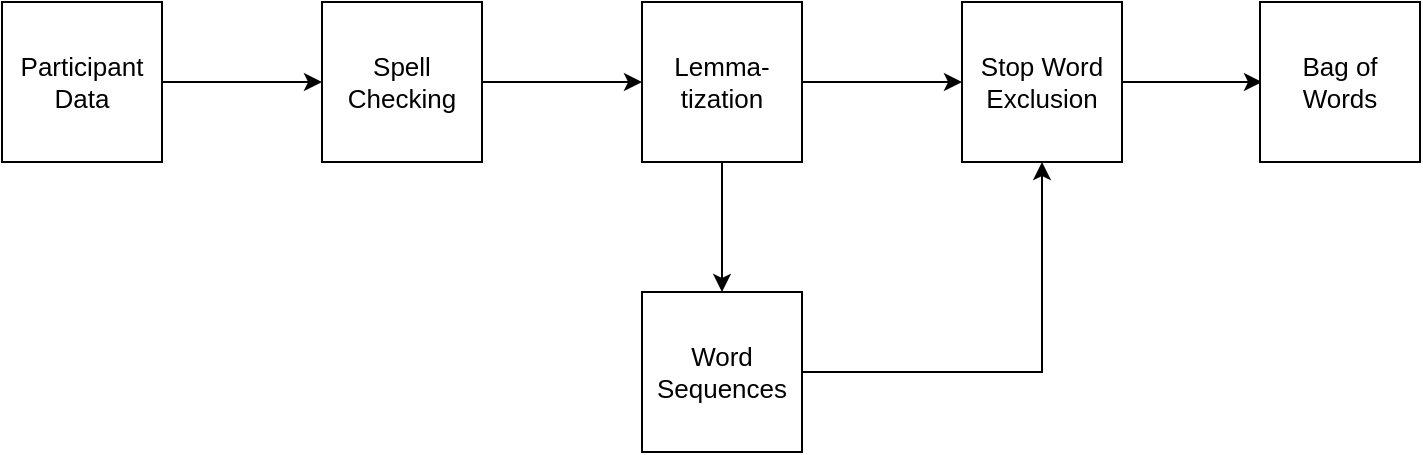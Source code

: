 <mxfile version="10.6.7" type="device"><diagram id="32_GQlzeW8XHUM8Zlquk" name="Page-1"><mxGraphModel dx="918" dy="608" grid="0" gridSize="10" guides="1" tooltips="1" connect="1" arrows="1" fold="1" page="1" pageScale="1" pageWidth="826" pageHeight="1169" math="0" shadow="0"><root><mxCell id="0"/><mxCell id="1" parent="0"/><mxCell id="eVydcubk55FluCHubtKg-3" value="" style="edgeStyle=orthogonalEdgeStyle;rounded=0;orthogonalLoop=1;jettySize=auto;html=1;fontFamily=Helvetica;fontSize=13;" parent="1" source="eVydcubk55FluCHubtKg-1" target="eVydcubk55FluCHubtKg-2" edge="1"><mxGeometry relative="1" as="geometry"/></mxCell><mxCell id="eVydcubk55FluCHubtKg-1" value="&lt;div style=&quot;font-size: 13px;&quot;&gt;Participant&lt;/div&gt;&lt;div style=&quot;font-size: 13px;&quot;&gt;Data&lt;br style=&quot;font-size: 13px;&quot;&gt;&lt;/div&gt;" style="whiteSpace=wrap;html=1;aspect=fixed;fontFamily=Helvetica;fontSize=13;" parent="1" vertex="1"><mxGeometry x="40" y="170" width="80" height="80" as="geometry"/></mxCell><mxCell id="eVydcubk55FluCHubtKg-5" value="" style="edgeStyle=orthogonalEdgeStyle;rounded=0;orthogonalLoop=1;jettySize=auto;html=1;fontFamily=Helvetica;fontSize=13;" parent="1" source="eVydcubk55FluCHubtKg-2" target="eVydcubk55FluCHubtKg-4" edge="1"><mxGeometry relative="1" as="geometry"/></mxCell><mxCell id="eVydcubk55FluCHubtKg-2" value="&lt;div style=&quot;font-size: 13px;&quot;&gt;Spell&lt;/div&gt;&lt;div style=&quot;font-size: 13px;&quot;&gt;Checking&lt;br style=&quot;font-size: 13px;&quot;&gt;&lt;/div&gt;" style="whiteSpace=wrap;html=1;aspect=fixed;fontFamily=Helvetica;fontSize=13;" parent="1" vertex="1"><mxGeometry x="200" y="170" width="80" height="80" as="geometry"/></mxCell><mxCell id="eVydcubk55FluCHubtKg-17" value="" style="edgeStyle=orthogonalEdgeStyle;rounded=0;orthogonalLoop=1;jettySize=auto;html=1;fontFamily=Helvetica;fontSize=13;" parent="1" source="eVydcubk55FluCHubtKg-4" target="eVydcubk55FluCHubtKg-16" edge="1"><mxGeometry relative="1" as="geometry"/></mxCell><mxCell id="pvkLcOoI-do71DxqwrlN-1" value="" style="edgeStyle=orthogonalEdgeStyle;rounded=0;orthogonalLoop=1;jettySize=auto;html=1;fontFamily=Helvetica;fontSize=13;" edge="1" parent="1" source="eVydcubk55FluCHubtKg-4" target="eVydcubk55FluCHubtKg-14"><mxGeometry relative="1" as="geometry"/></mxCell><mxCell id="eVydcubk55FluCHubtKg-4" value="&lt;div&gt;Lemma-&lt;/div&gt;&lt;div&gt;tization&lt;br&gt;&lt;/div&gt;" style="whiteSpace=wrap;html=1;aspect=fixed;fontFamily=Helvetica;fontSize=13;" parent="1" vertex="1"><mxGeometry x="360" y="170" width="80" height="80" as="geometry"/></mxCell><mxCell id="eVydcubk55FluCHubtKg-18" value="" style="edgeStyle=orthogonalEdgeStyle;rounded=0;orthogonalLoop=1;jettySize=auto;html=1;fontFamily=Helvetica;fontSize=13;" parent="1" source="eVydcubk55FluCHubtKg-16" edge="1"><mxGeometry relative="1" as="geometry"><mxPoint x="670" y="210" as="targetPoint"/></mxGeometry></mxCell><mxCell id="eVydcubk55FluCHubtKg-16" value="&lt;div style=&quot;font-size: 13px;&quot;&gt;Stop Word&lt;br style=&quot;font-size: 13px;&quot;&gt;&lt;/div&gt;&lt;div style=&quot;font-size: 13px;&quot;&gt;Exclusion&lt;/div&gt;" style="whiteSpace=wrap;html=1;aspect=fixed;fontFamily=Helvetica;fontSize=13;" parent="1" vertex="1"><mxGeometry x="520" y="170" width="80" height="80" as="geometry"/></mxCell><mxCell id="eVydcubk55FluCHubtKg-12" value="" style="edgeStyle=orthogonalEdgeStyle;rounded=0;orthogonalLoop=1;jettySize=auto;html=1;fontFamily=Helvetica;fontSize=13;" parent="1" target="eVydcubk55FluCHubtKg-11" edge="1"><mxGeometry relative="1" as="geometry"><mxPoint x="710" y="250" as="sourcePoint"/></mxGeometry></mxCell><mxCell id="eVydcubk55FluCHubtKg-11" value="Bag of Words" style="whiteSpace=wrap;html=1;aspect=fixed;fontFamily=Helvetica;fontSize=13;" parent="1" vertex="1"><mxGeometry x="669" y="170" width="80" height="80" as="geometry"/></mxCell><mxCell id="pvkLcOoI-do71DxqwrlN-5" style="edgeStyle=orthogonalEdgeStyle;rounded=0;orthogonalLoop=1;jettySize=auto;html=1;exitX=1;exitY=0.5;exitDx=0;exitDy=0;entryX=0.5;entryY=1;entryDx=0;entryDy=0;fontFamily=Helvetica;fontSize=13;" edge="1" parent="1" source="eVydcubk55FluCHubtKg-14" target="eVydcubk55FluCHubtKg-16"><mxGeometry relative="1" as="geometry"/></mxCell><mxCell id="eVydcubk55FluCHubtKg-14" value="&lt;div style=&quot;font-size: 13px;&quot;&gt;Word&lt;/div&gt;&lt;div style=&quot;font-size: 13px;&quot;&gt;Sequences&lt;br style=&quot;font-size: 13px;&quot;&gt;&lt;/div&gt;" style="whiteSpace=wrap;html=1;aspect=fixed;fontFamily=Helvetica;fontSize=13;" parent="1" vertex="1"><mxGeometry x="360" y="315" width="80" height="80" as="geometry"/></mxCell></root></mxGraphModel></diagram></mxfile>